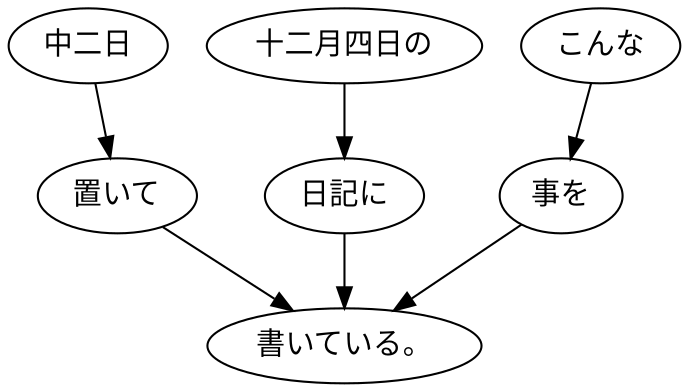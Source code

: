 digraph graph283 {
	node0 [label="中二日"];
	node1 [label="置いて"];
	node2 [label="十二月四日の"];
	node3 [label="日記に"];
	node4 [label="こんな"];
	node5 [label="事を"];
	node6 [label="書いている。"];
	node0 -> node1;
	node1 -> node6;
	node2 -> node3;
	node3 -> node6;
	node4 -> node5;
	node5 -> node6;
}

